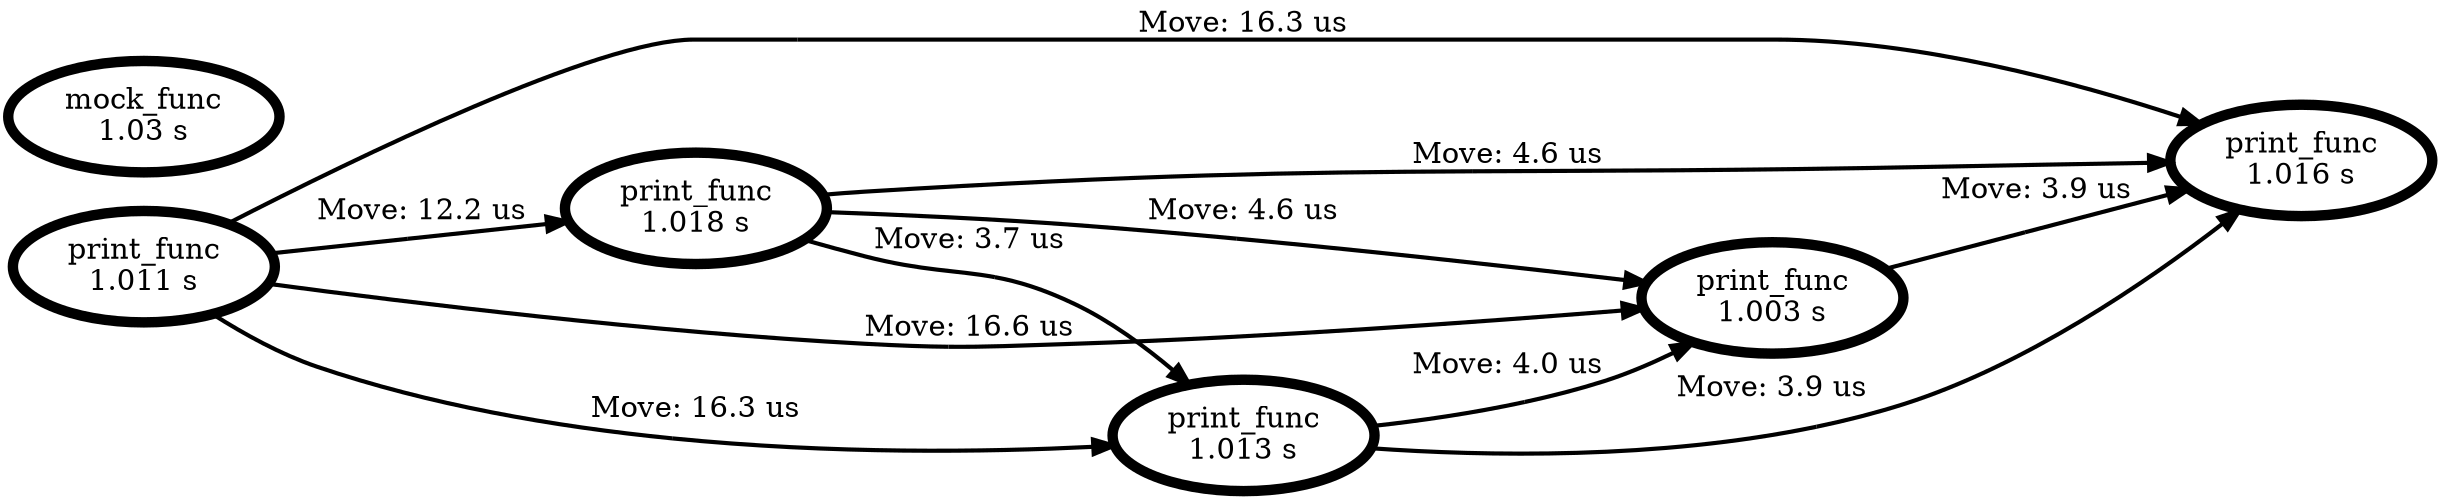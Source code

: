 strict digraph {
graph [layout=dot,rankdir=LR];
n_29 [label="print_func
1.011 s",color="#000000",shape="ellipse",penwidth=5];
n_30 [label="print_func
1.018 s",color="#000000",shape="ellipse",penwidth=5];
n_31 [label="print_func
1.013 s",color="#000000",shape="ellipse",penwidth=5];
n_32 [label="print_func
1.003 s",color="#000000",shape="ellipse",penwidth=5];
n_33 [label="print_func
1.016 s",color="#000000",shape="ellipse",penwidth=5];
n_34 [label="mock_func
1.03 s",color="#000000",shape="ellipse",penwidth=5];
n_29 -> n_30 [label="Move: 12.2 us",color="#000000;0.5:#000000",penwidth=2];
n_29 -> n_31 [label="Move: 16.3 us",color="#000000;0.5:#000000",penwidth=2];
n_30 -> n_31 [label="Move: 3.7 us",color="#000000;0.5:#000000",penwidth=2];
n_29 -> n_32 [label="Move: 16.6 us",color="#000000;0.5:#000000",penwidth=2];
n_30 -> n_32 [label="Move: 4.6 us",color="#000000;0.5:#000000",penwidth=2];
n_31 -> n_32 [label="Move: 4.0 us",color="#000000;0.5:#000000",penwidth=2];
n_29 -> n_33 [label="Move: 16.3 us",color="#000000;0.5:#000000",penwidth=2];
n_30 -> n_33 [label="Move: 4.6 us",color="#000000;0.5:#000000",penwidth=2];
n_31 -> n_33 [label="Move: 3.9 us",color="#000000;0.5:#000000",penwidth=2];
n_32 -> n_33 [label="Move: 3.9 us",color="#000000;0.5:#000000",penwidth=2];
}
